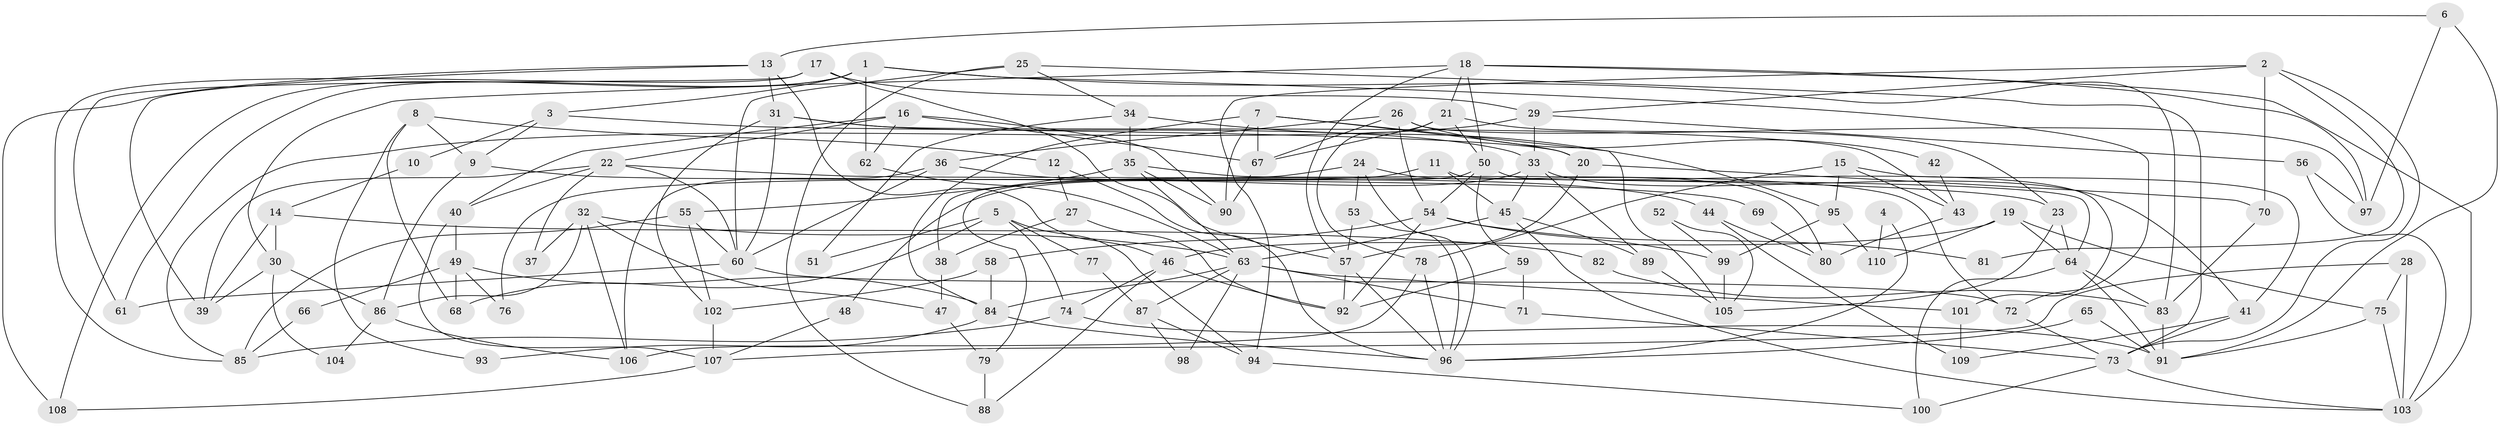// coarse degree distribution, {4: 0.21212121212121213, 2: 0.13636363636363635, 5: 0.22727272727272727, 3: 0.19696969696969696, 6: 0.07575757575757576, 7: 0.030303030303030304, 8: 0.030303030303030304, 10: 0.030303030303030304, 9: 0.045454545454545456, 11: 0.015151515151515152}
// Generated by graph-tools (version 1.1) at 2025/53/03/04/25 21:53:04]
// undirected, 110 vertices, 220 edges
graph export_dot {
graph [start="1"]
  node [color=gray90,style=filled];
  1;
  2;
  3;
  4;
  5;
  6;
  7;
  8;
  9;
  10;
  11;
  12;
  13;
  14;
  15;
  16;
  17;
  18;
  19;
  20;
  21;
  22;
  23;
  24;
  25;
  26;
  27;
  28;
  29;
  30;
  31;
  32;
  33;
  34;
  35;
  36;
  37;
  38;
  39;
  40;
  41;
  42;
  43;
  44;
  45;
  46;
  47;
  48;
  49;
  50;
  51;
  52;
  53;
  54;
  55;
  56;
  57;
  58;
  59;
  60;
  61;
  62;
  63;
  64;
  65;
  66;
  67;
  68;
  69;
  70;
  71;
  72;
  73;
  74;
  75;
  76;
  77;
  78;
  79;
  80;
  81;
  82;
  83;
  84;
  85;
  86;
  87;
  88;
  89;
  90;
  91;
  92;
  93;
  94;
  95;
  96;
  97;
  98;
  99;
  100;
  101;
  102;
  103;
  104;
  105;
  106;
  107;
  108;
  109;
  110;
  1 -- 72;
  1 -- 61;
  1 -- 3;
  1 -- 62;
  1 -- 83;
  1 -- 108;
  2 -- 70;
  2 -- 73;
  2 -- 29;
  2 -- 81;
  2 -- 94;
  3 -- 20;
  3 -- 9;
  3 -- 10;
  4 -- 96;
  4 -- 110;
  5 -- 74;
  5 -- 94;
  5 -- 51;
  5 -- 68;
  5 -- 77;
  6 -- 97;
  6 -- 91;
  6 -- 13;
  7 -- 90;
  7 -- 84;
  7 -- 20;
  7 -- 67;
  7 -- 105;
  8 -- 68;
  8 -- 9;
  8 -- 12;
  8 -- 93;
  9 -- 86;
  9 -- 69;
  10 -- 14;
  11 -- 64;
  11 -- 45;
  11 -- 76;
  12 -- 96;
  12 -- 27;
  13 -- 108;
  13 -- 31;
  13 -- 39;
  13 -- 46;
  14 -- 39;
  14 -- 30;
  14 -- 82;
  15 -- 43;
  15 -- 78;
  15 -- 41;
  15 -- 95;
  16 -- 22;
  16 -- 67;
  16 -- 40;
  16 -- 62;
  16 -- 90;
  17 -- 29;
  17 -- 85;
  17 -- 57;
  17 -- 61;
  18 -- 103;
  18 -- 50;
  18 -- 21;
  18 -- 30;
  18 -- 57;
  18 -- 97;
  19 -- 64;
  19 -- 46;
  19 -- 75;
  19 -- 110;
  20 -- 57;
  20 -- 70;
  21 -- 67;
  21 -- 23;
  21 -- 50;
  21 -- 78;
  22 -- 40;
  22 -- 60;
  22 -- 23;
  22 -- 37;
  22 -- 39;
  23 -- 64;
  23 -- 105;
  24 -- 96;
  24 -- 53;
  24 -- 38;
  24 -- 80;
  25 -- 88;
  25 -- 73;
  25 -- 34;
  25 -- 60;
  26 -- 97;
  26 -- 67;
  26 -- 36;
  26 -- 42;
  26 -- 54;
  27 -- 92;
  27 -- 38;
  28 -- 103;
  28 -- 75;
  28 -- 107;
  29 -- 33;
  29 -- 56;
  29 -- 85;
  30 -- 39;
  30 -- 86;
  30 -- 104;
  31 -- 60;
  31 -- 33;
  31 -- 43;
  31 -- 102;
  32 -- 86;
  32 -- 63;
  32 -- 37;
  32 -- 47;
  32 -- 106;
  33 -- 45;
  33 -- 41;
  33 -- 48;
  33 -- 89;
  34 -- 95;
  34 -- 35;
  34 -- 51;
  35 -- 72;
  35 -- 55;
  35 -- 63;
  35 -- 90;
  36 -- 60;
  36 -- 44;
  36 -- 106;
  38 -- 47;
  40 -- 107;
  40 -- 49;
  41 -- 73;
  41 -- 109;
  42 -- 43;
  43 -- 80;
  44 -- 109;
  44 -- 80;
  45 -- 89;
  45 -- 63;
  45 -- 103;
  46 -- 92;
  46 -- 74;
  46 -- 88;
  47 -- 79;
  48 -- 107;
  49 -- 84;
  49 -- 66;
  49 -- 68;
  49 -- 76;
  50 -- 54;
  50 -- 59;
  50 -- 79;
  50 -- 101;
  52 -- 105;
  52 -- 99;
  53 -- 57;
  53 -- 96;
  54 -- 92;
  54 -- 58;
  54 -- 81;
  54 -- 99;
  55 -- 102;
  55 -- 60;
  55 -- 85;
  56 -- 103;
  56 -- 97;
  57 -- 92;
  57 -- 96;
  58 -- 84;
  58 -- 102;
  59 -- 71;
  59 -- 92;
  60 -- 61;
  60 -- 72;
  62 -- 63;
  63 -- 71;
  63 -- 84;
  63 -- 87;
  63 -- 98;
  63 -- 101;
  64 -- 83;
  64 -- 91;
  64 -- 100;
  65 -- 96;
  65 -- 91;
  66 -- 85;
  67 -- 90;
  69 -- 80;
  70 -- 83;
  71 -- 73;
  72 -- 73;
  73 -- 103;
  73 -- 100;
  74 -- 85;
  74 -- 91;
  75 -- 91;
  75 -- 103;
  77 -- 87;
  78 -- 106;
  78 -- 96;
  79 -- 88;
  82 -- 83;
  83 -- 91;
  84 -- 96;
  84 -- 93;
  86 -- 106;
  86 -- 104;
  87 -- 94;
  87 -- 98;
  89 -- 105;
  94 -- 100;
  95 -- 99;
  95 -- 110;
  99 -- 105;
  101 -- 109;
  102 -- 107;
  107 -- 108;
}
